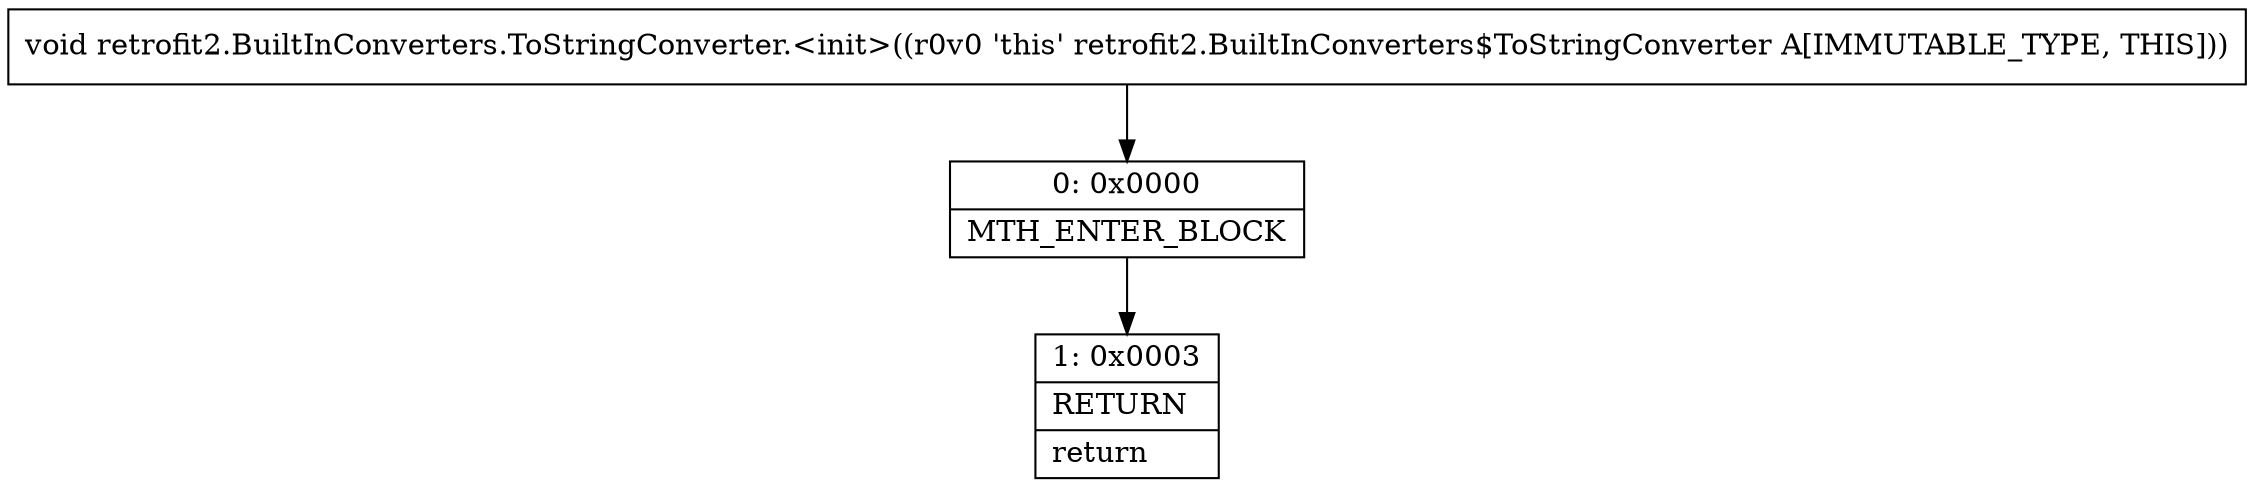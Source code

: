 digraph "CFG forretrofit2.BuiltInConverters.ToStringConverter.\<init\>()V" {
Node_0 [shape=record,label="{0\:\ 0x0000|MTH_ENTER_BLOCK\l}"];
Node_1 [shape=record,label="{1\:\ 0x0003|RETURN\l|return\l}"];
MethodNode[shape=record,label="{void retrofit2.BuiltInConverters.ToStringConverter.\<init\>((r0v0 'this' retrofit2.BuiltInConverters$ToStringConverter A[IMMUTABLE_TYPE, THIS])) }"];
MethodNode -> Node_0;
Node_0 -> Node_1;
}

